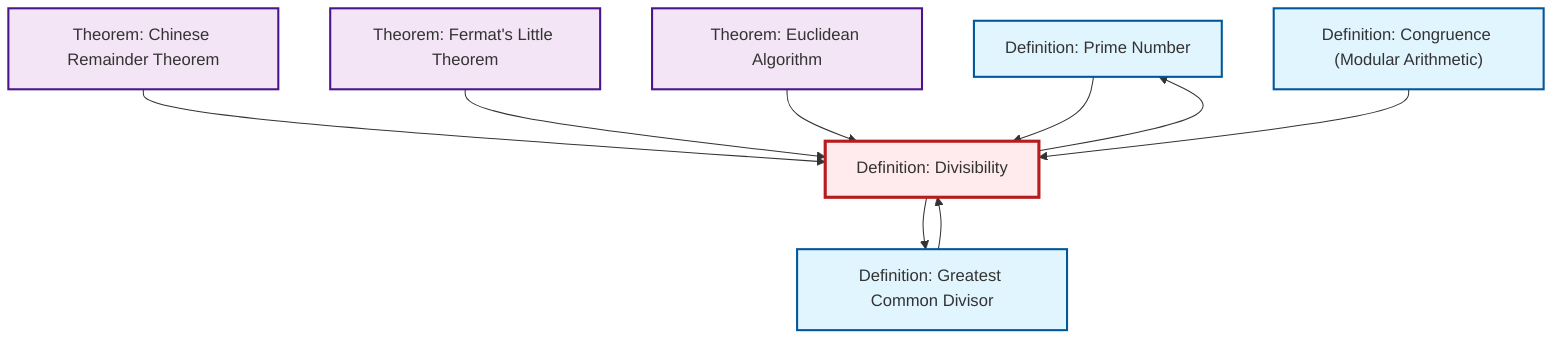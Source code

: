 graph TD
    classDef definition fill:#e1f5fe,stroke:#01579b,stroke-width:2px
    classDef theorem fill:#f3e5f5,stroke:#4a148c,stroke-width:2px
    classDef axiom fill:#fff3e0,stroke:#e65100,stroke-width:2px
    classDef example fill:#e8f5e9,stroke:#1b5e20,stroke-width:2px
    classDef current fill:#ffebee,stroke:#b71c1c,stroke-width:3px
    def-prime["Definition: Prime Number"]:::definition
    thm-chinese-remainder["Theorem: Chinese Remainder Theorem"]:::theorem
    def-divisibility["Definition: Divisibility"]:::definition
    thm-fermat-little["Theorem: Fermat's Little Theorem"]:::theorem
    def-congruence["Definition: Congruence (Modular Arithmetic)"]:::definition
    thm-euclidean-algorithm["Theorem: Euclidean Algorithm"]:::theorem
    def-gcd["Definition: Greatest Common Divisor"]:::definition
    thm-chinese-remainder --> def-divisibility
    def-gcd --> def-divisibility
    def-divisibility --> def-gcd
    thm-fermat-little --> def-divisibility
    def-prime --> def-divisibility
    thm-euclidean-algorithm --> def-divisibility
    def-congruence --> def-divisibility
    def-divisibility --> def-prime
    class def-divisibility current